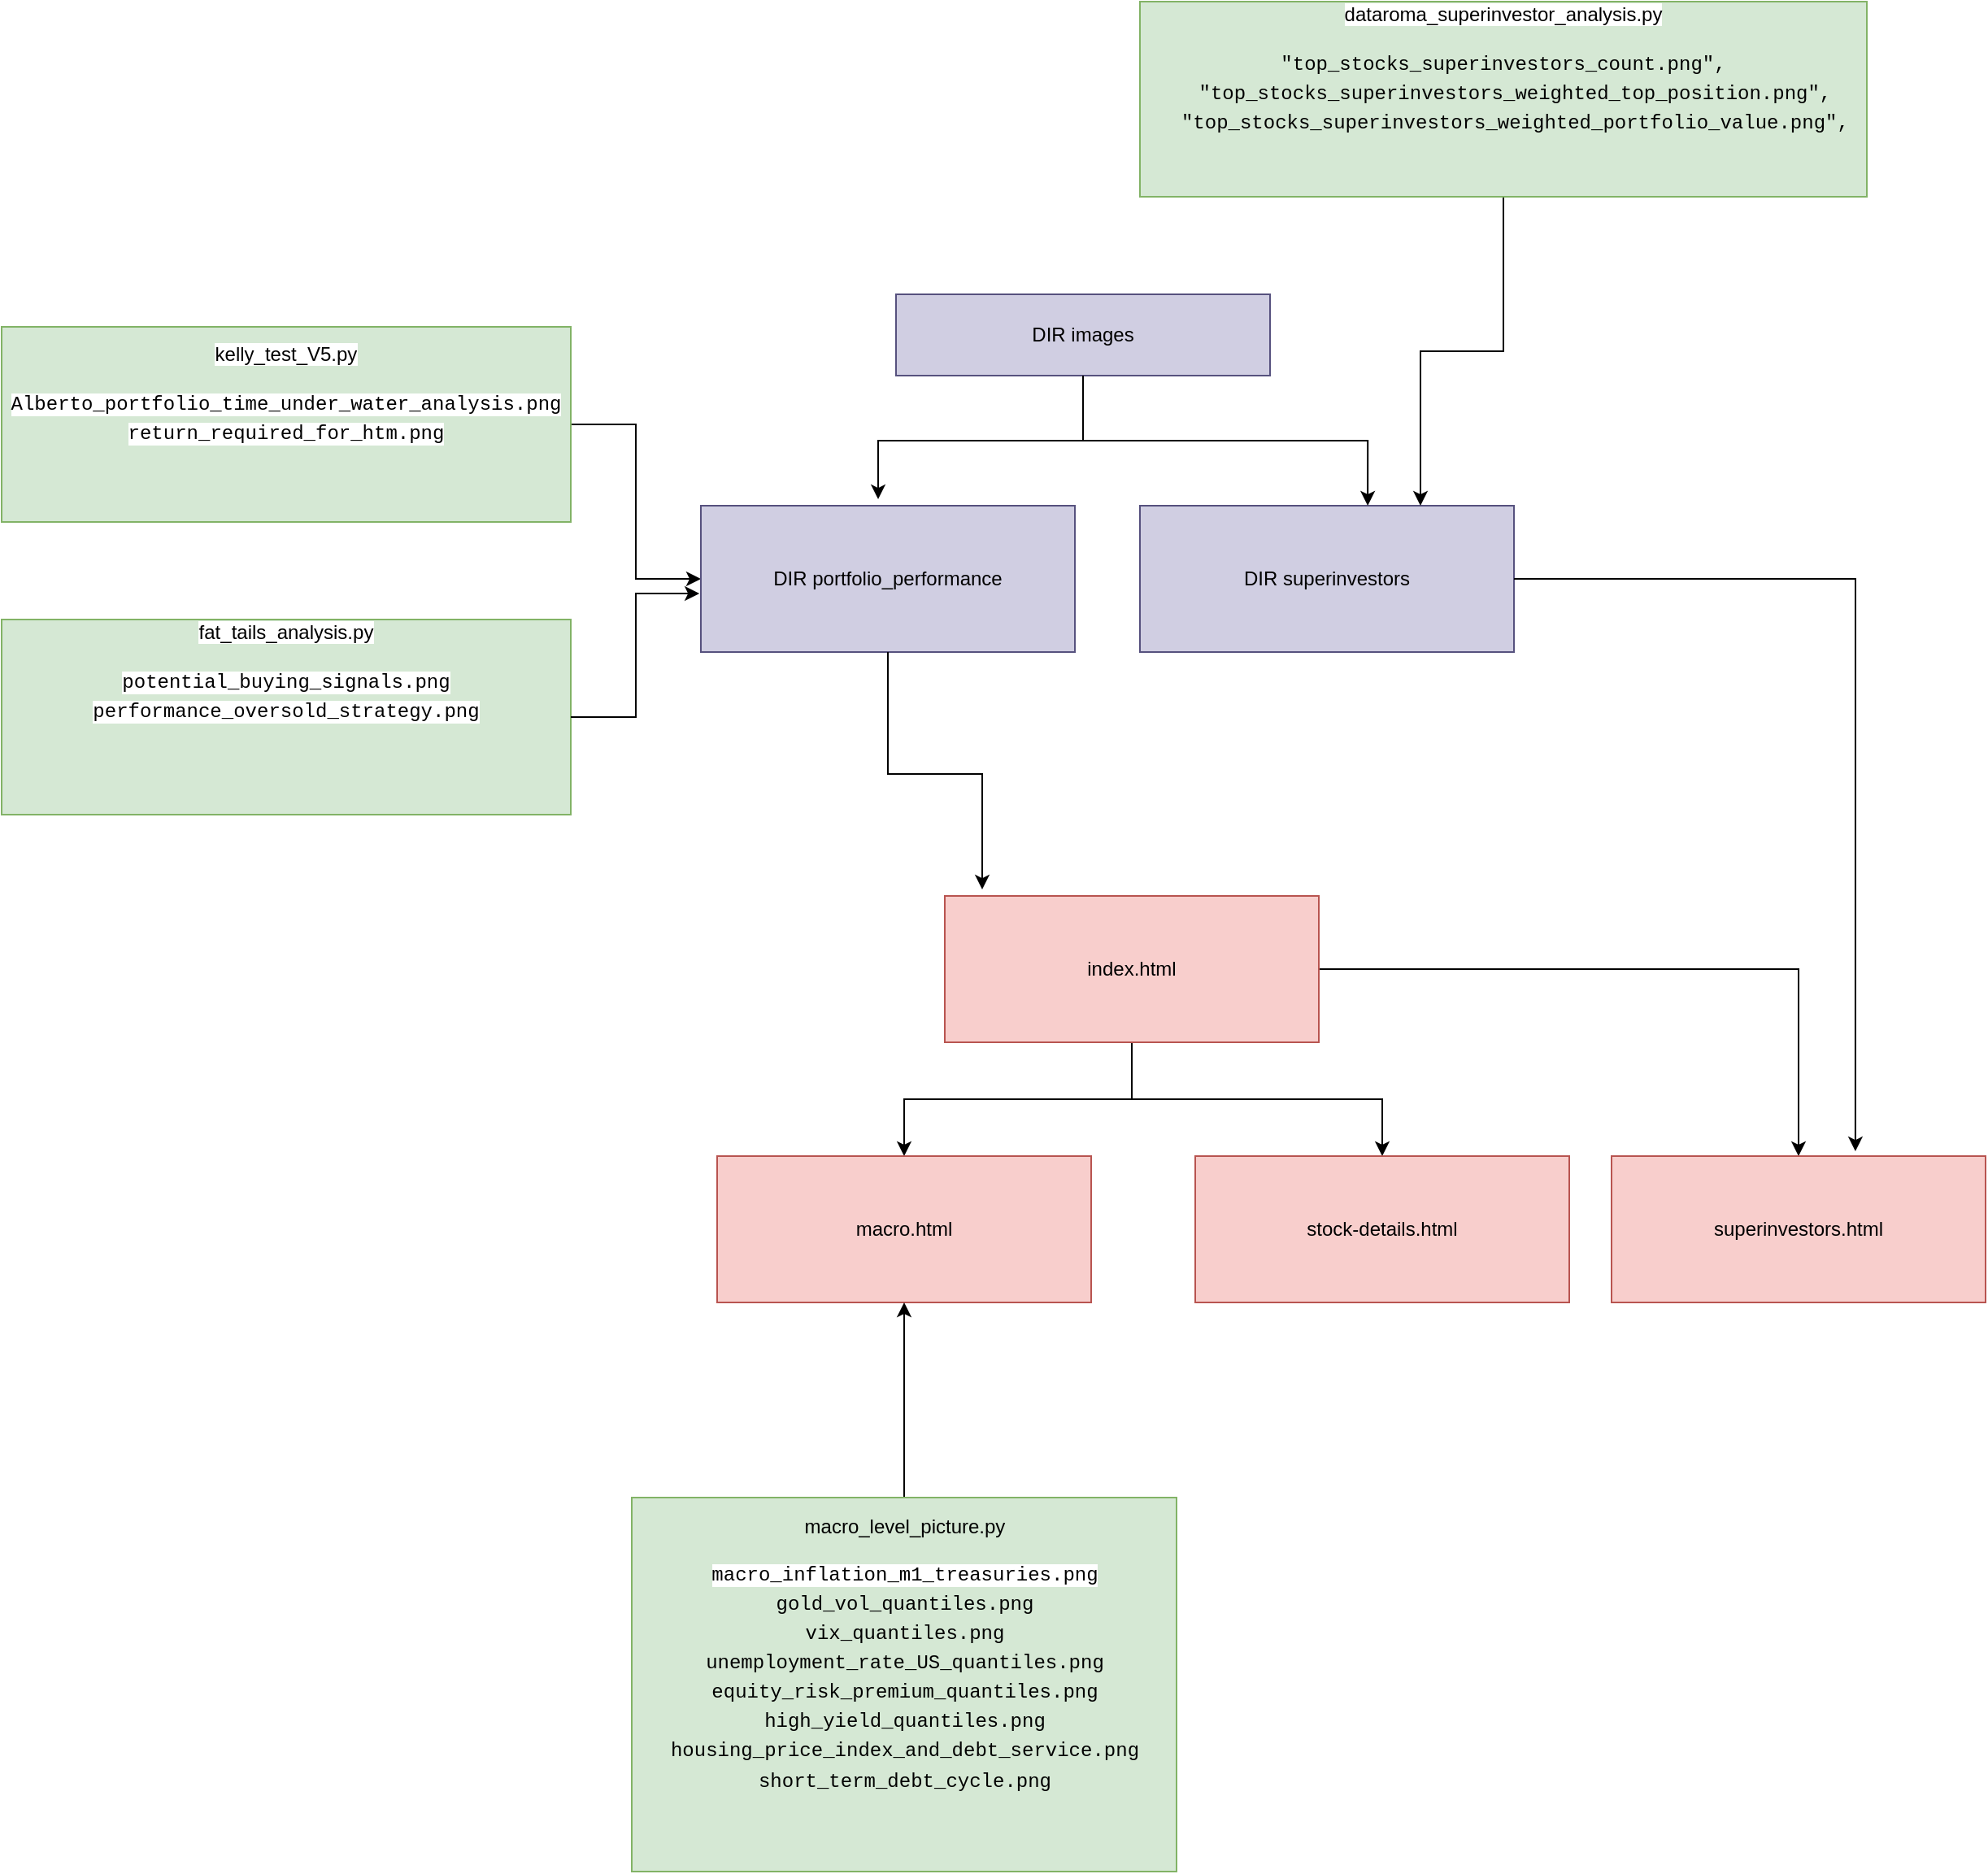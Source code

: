 <mxfile version="28.1.1">
  <diagram name="Pagina-1" id="lvl1MfsyTe2av9jehXKE">
    <mxGraphModel dx="2053" dy="2209" grid="1" gridSize="10" guides="1" tooltips="1" connect="1" arrows="1" fold="1" page="1" pageScale="1" pageWidth="827" pageHeight="1169" math="0" shadow="0">
      <root>
        <mxCell id="0" />
        <mxCell id="1" parent="0" />
        <mxCell id="qS3E-lX64KbO8UJ-B7r_-7" style="edgeStyle=orthogonalEdgeStyle;rounded=0;orthogonalLoop=1;jettySize=auto;html=1;entryX=0.5;entryY=0;entryDx=0;entryDy=0;" parent="1" source="qS3E-lX64KbO8UJ-B7r_-1" target="qS3E-lX64KbO8UJ-B7r_-3" edge="1">
          <mxGeometry relative="1" as="geometry" />
        </mxCell>
        <mxCell id="qS3E-lX64KbO8UJ-B7r_-8" style="edgeStyle=orthogonalEdgeStyle;rounded=0;orthogonalLoop=1;jettySize=auto;html=1;entryX=0.5;entryY=0;entryDx=0;entryDy=0;" parent="1" source="qS3E-lX64KbO8UJ-B7r_-1" target="qS3E-lX64KbO8UJ-B7r_-4" edge="1">
          <mxGeometry relative="1" as="geometry" />
        </mxCell>
        <mxCell id="O29fCvzVPqXOYrTr3ZMY-15" style="edgeStyle=orthogonalEdgeStyle;rounded=0;orthogonalLoop=1;jettySize=auto;html=1;" edge="1" parent="1" source="qS3E-lX64KbO8UJ-B7r_-1" target="O29fCvzVPqXOYrTr3ZMY-14">
          <mxGeometry relative="1" as="geometry" />
        </mxCell>
        <mxCell id="qS3E-lX64KbO8UJ-B7r_-1" value="index.html" style="rounded=0;whiteSpace=wrap;html=1;fillColor=#f8cecc;strokeColor=#b85450;" parent="1" vertex="1">
          <mxGeometry x="260" y="240" width="230" height="90" as="geometry" />
        </mxCell>
        <mxCell id="qS3E-lX64KbO8UJ-B7r_-3" value="macro.html" style="rounded=0;whiteSpace=wrap;html=1;fillColor=#f8cecc;strokeColor=#b85450;" parent="1" vertex="1">
          <mxGeometry x="120" y="400" width="230" height="90" as="geometry" />
        </mxCell>
        <mxCell id="qS3E-lX64KbO8UJ-B7r_-4" value="stock-details.html" style="rounded=0;whiteSpace=wrap;html=1;fillColor=#f8cecc;strokeColor=#b85450;" parent="1" vertex="1">
          <mxGeometry x="414" y="400" width="230" height="90" as="geometry" />
        </mxCell>
        <mxCell id="qS3E-lX64KbO8UJ-B7r_-6" style="edgeStyle=orthogonalEdgeStyle;rounded=0;orthogonalLoop=1;jettySize=auto;html=1;entryX=0.5;entryY=1;entryDx=0;entryDy=0;" parent="1" source="qS3E-lX64KbO8UJ-B7r_-5" target="qS3E-lX64KbO8UJ-B7r_-3" edge="1">
          <mxGeometry relative="1" as="geometry">
            <mxPoint x="235" y="500" as="targetPoint" />
          </mxGeometry>
        </mxCell>
        <mxCell id="qS3E-lX64KbO8UJ-B7r_-5" value="macro_level_picture.py&lt;div&gt;&lt;br&gt;&lt;/div&gt;&lt;div&gt;&lt;div style=&quot;font-family: Menlo, Monaco, &amp;quot;Courier New&amp;quot;, monospace; line-height: 18px; white-space: pre;&quot;&gt;&lt;font style=&quot;color: rgb(0, 0, 0); background-color: light-dark(#ffffff, var(--ge-dark-color, #121212));&quot;&gt;macro_inflation_m1_treasuries.png&lt;/font&gt;&lt;/div&gt;&lt;/div&gt;&lt;div style=&quot;line-height: 18px;&quot;&gt;&lt;font style=&quot;background-color: light-dark(#ffffff, var(--ge-dark-color, #121212));&quot;&gt;&lt;div style=&quot;font-family: Menlo, Monaco, &amp;quot;Courier New&amp;quot;, monospace; white-space: pre; color: light-dark(rgb(0, 0, 0), rgb(237, 237, 237)); line-height: 18px;&quot;&gt;gold_vol_quantiles.png&lt;/div&gt;&lt;div style=&quot;line-height: 18px;&quot;&gt;&lt;div style=&quot;font-family: Menlo, Monaco, &amp;quot;Courier New&amp;quot;, monospace; white-space: pre; color: light-dark(rgb(0, 0, 0), rgb(237, 237, 237)); line-height: 18px;&quot;&gt;vix_quantiles.png&lt;/div&gt;&lt;div style=&quot;line-height: 18px;&quot;&gt;&lt;div style=&quot;font-family: Menlo, Monaco, &amp;quot;Courier New&amp;quot;, monospace; white-space: pre; line-height: 18px;&quot;&gt;&lt;font style=&quot;color: rgb(0, 0, 0);&quot;&gt;unemployment_rate_&lt;/font&gt;&lt;span&gt;&lt;font style=&quot;color: rgb(0, 0, 0);&quot;&gt;US_quantiles.png&lt;/font&gt;&lt;/span&gt;&lt;/div&gt;&lt;div style=&quot;line-height: 18px;&quot;&gt;&lt;div style=&quot;font-family: Menlo, Monaco, &amp;quot;Courier New&amp;quot;, monospace; white-space: pre; line-height: 18px;&quot;&gt;&lt;span&gt;&lt;font style=&quot;color: rgb(0, 0, 0);&quot;&gt;equity_risk_premium_quantiles.png&lt;/font&gt;&lt;/span&gt;&lt;/div&gt;&lt;div style=&quot;line-height: 18px;&quot;&gt;&lt;div style=&quot;font-family: Menlo, Monaco, &amp;quot;Courier New&amp;quot;, monospace; white-space: pre; line-height: 18px; color: rgb(204, 204, 204);&quot;&gt;&lt;span style=&quot;color: rgb(206, 145, 120);&quot;&gt;&lt;font style=&quot;color: rgb(0, 0, 0);&quot;&gt;high_yield_quantiles.png&lt;/font&gt;&lt;/span&gt;&lt;/div&gt;&lt;div style=&quot;line-height: 18px; color: rgb(204, 204, 204);&quot;&gt;&lt;div style=&quot;color: light-dark(rgb(204, 204, 204), rgb(62, 62, 62)); font-family: Menlo, Monaco, &amp;quot;Courier New&amp;quot;, monospace; white-space: pre; line-height: 18px;&quot;&gt;&lt;span style=&quot;color: rgb(206, 145, 120);&quot;&gt;&lt;font style=&quot;color: rgb(0, 0, 0);&quot;&gt;housing_price_index_and_debt_service.png&lt;/font&gt;&lt;/span&gt;&lt;/div&gt;&lt;div style=&quot;line-height: 18px;&quot;&gt;&lt;span style=&quot;color: rgb(206, 145, 120);&quot;&gt;&lt;font style=&quot;color: rgb(0, 0, 0);&quot;&gt;&lt;font face=&quot;Menlo, Monaco, Courier New, monospace&quot;&gt;&lt;span style=&quot;white-space: pre;&quot;&gt;short_term_debt_cycle.png&lt;/span&gt;&lt;/font&gt;&lt;/font&gt;&lt;/span&gt;&lt;/div&gt;&lt;/div&gt;&lt;/div&gt;&lt;/div&gt;&lt;/div&gt;&lt;/div&gt;&lt;/font&gt;&lt;/div&gt;&lt;div style=&quot;font-family: Menlo, Monaco, &amp;quot;Courier New&amp;quot;, monospace; line-height: 18px; white-space: pre;&quot;&gt;&lt;font style=&quot;color: rgb(0, 0, 0);&quot;&gt;&lt;br&gt;&lt;/font&gt;&lt;/div&gt;&lt;div style=&quot;font-family: Menlo, Monaco, &amp;quot;Courier New&amp;quot;, monospace; line-height: 18px; white-space: pre;&quot;&gt;&lt;font style=&quot;color: rgb(0, 0, 0);&quot;&gt;&lt;br&gt;&lt;/font&gt;&lt;/div&gt;" style="rounded=0;whiteSpace=wrap;html=1;fillColor=#d5e8d4;strokeColor=#82b366;" parent="1" vertex="1">
          <mxGeometry x="67.5" y="610" width="335" height="230" as="geometry" />
        </mxCell>
        <mxCell id="O29fCvzVPqXOYrTr3ZMY-5" style="edgeStyle=orthogonalEdgeStyle;rounded=0;orthogonalLoop=1;jettySize=auto;html=1;entryX=0;entryY=0.5;entryDx=0;entryDy=0;" edge="1" parent="1" source="O29fCvzVPqXOYrTr3ZMY-1" target="O29fCvzVPqXOYrTr3ZMY-4">
          <mxGeometry relative="1" as="geometry" />
        </mxCell>
        <mxCell id="O29fCvzVPqXOYrTr3ZMY-1" value="&lt;span style=&quot;background-color: light-dark(#ffffff, var(--ge-dark-color, #121212));&quot;&gt;kelly_test_V5.py&lt;/span&gt;&lt;div&gt;&lt;span style=&quot;background-color: light-dark(#ffffff, var(--ge-dark-color, #121212));&quot;&gt;&lt;br&gt;&lt;/span&gt;&lt;/div&gt;&lt;div&gt;&lt;div style=&quot;font-family: Menlo, Monaco, &amp;quot;Courier New&amp;quot;, monospace; line-height: 18px; white-space: pre;&quot;&gt;&lt;div style=&quot;line-height: 18px;&quot;&gt;&lt;font style=&quot;background-color: light-dark(#ffffff, var(--ge-dark-color, #121212)); color: rgb(0, 0, 0);&quot;&gt;Alberto_portfolio_time_under_water_analysis.png&lt;/font&gt;&lt;/div&gt;&lt;div style=&quot;line-height: 18px;&quot;&gt;&lt;font style=&quot;color: rgb(0, 0, 0);&quot;&gt;&lt;div style=&quot;line-height: 18px;&quot;&gt;&lt;span style=&quot;background-color: light-dark(#ffffff, var(--ge-dark-color, #121212));&quot;&gt;return_required_for_htm.png&lt;/span&gt;&lt;/div&gt;&lt;/font&gt;&lt;/div&gt;&lt;/div&gt;&lt;/div&gt;&lt;div style=&quot;font-family: Menlo, Monaco, &amp;quot;Courier New&amp;quot;, monospace; line-height: 18px; white-space: pre;&quot;&gt;&lt;font style=&quot;color: rgb(0, 0, 0); background-color: light-dark(#ffffff, var(--ge-dark-color, #121212));&quot;&gt;&lt;br&gt;&lt;/font&gt;&lt;/div&gt;&lt;div style=&quot;font-family: Menlo, Monaco, &amp;quot;Courier New&amp;quot;, monospace; line-height: 18px; white-space: pre;&quot;&gt;&lt;font style=&quot;color: rgb(0, 0, 0);&quot;&gt;&lt;br&gt;&lt;/font&gt;&lt;/div&gt;" style="rounded=0;whiteSpace=wrap;html=1;strokeColor=#82b366;fillColor=#d5e8d4;" vertex="1" parent="1">
          <mxGeometry x="-320" y="-110" width="350" height="120" as="geometry" />
        </mxCell>
        <mxCell id="O29fCvzVPqXOYrTr3ZMY-3" value="DIR images" style="rounded=0;whiteSpace=wrap;html=1;fillColor=#d0cee2;strokeColor=#56517e;" vertex="1" parent="1">
          <mxGeometry x="230" y="-130" width="230" height="50" as="geometry" />
        </mxCell>
        <mxCell id="O29fCvzVPqXOYrTr3ZMY-4" value="DIR portfolio_performance" style="rounded=0;whiteSpace=wrap;html=1;fillColor=#d0cee2;strokeColor=#56517e;" vertex="1" parent="1">
          <mxGeometry x="110" width="230" height="90" as="geometry" />
        </mxCell>
        <mxCell id="O29fCvzVPqXOYrTr3ZMY-6" style="edgeStyle=orthogonalEdgeStyle;rounded=0;orthogonalLoop=1;jettySize=auto;html=1;entryX=0.474;entryY=-0.044;entryDx=0;entryDy=0;entryPerimeter=0;" edge="1" parent="1" source="O29fCvzVPqXOYrTr3ZMY-3" target="O29fCvzVPqXOYrTr3ZMY-4">
          <mxGeometry relative="1" as="geometry" />
        </mxCell>
        <mxCell id="O29fCvzVPqXOYrTr3ZMY-7" style="edgeStyle=orthogonalEdgeStyle;rounded=0;orthogonalLoop=1;jettySize=auto;html=1;entryX=0.1;entryY=-0.044;entryDx=0;entryDy=0;entryPerimeter=0;" edge="1" parent="1" source="O29fCvzVPqXOYrTr3ZMY-4" target="qS3E-lX64KbO8UJ-B7r_-1">
          <mxGeometry relative="1" as="geometry" />
        </mxCell>
        <mxCell id="O29fCvzVPqXOYrTr3ZMY-8" value="&lt;span style=&quot;background-color: light-dark(#ffffff, var(--ge-dark-color, #121212));&quot;&gt;fat_tails_analysis.py&lt;/span&gt;&lt;div&gt;&lt;span style=&quot;background-color: light-dark(#ffffff, var(--ge-dark-color, #121212));&quot;&gt;&lt;br&gt;&lt;/span&gt;&lt;/div&gt;&lt;div&gt;&lt;div style=&quot;font-family: Menlo, Monaco, &amp;quot;Courier New&amp;quot;, monospace; line-height: 18px; white-space: pre;&quot;&gt;&lt;div style=&quot;line-height: 18px;&quot;&gt;&lt;font style=&quot;background-color: light-dark(#ffffff, var(--ge-dark-color, #121212)); color: rgb(0, 0, 0);&quot;&gt;potential_buying_signals.png&lt;/font&gt;&lt;/div&gt;&lt;div style=&quot;line-height: 18px;&quot;&gt;&lt;font style=&quot;background-color: light-dark(#ffffff, var(--ge-dark-color, #121212)); color: rgb(0, 0, 0);&quot;&gt;performance_oversold_strategy.png&lt;/font&gt;&lt;/div&gt;&lt;div style=&quot;line-height: 18px;&quot;&gt;&lt;font style=&quot;color: rgb(0, 0, 0);&quot;&gt;&lt;div style=&quot;line-height: 18px;&quot;&gt;&lt;br&gt;&lt;/div&gt;&lt;/font&gt;&lt;/div&gt;&lt;/div&gt;&lt;/div&gt;&lt;div style=&quot;font-family: Menlo, Monaco, &amp;quot;Courier New&amp;quot;, monospace; line-height: 18px; white-space: pre;&quot;&gt;&lt;font style=&quot;color: rgb(0, 0, 0); background-color: light-dark(#ffffff, var(--ge-dark-color, #121212));&quot;&gt;&lt;br&gt;&lt;/font&gt;&lt;/div&gt;&lt;div style=&quot;font-family: Menlo, Monaco, &amp;quot;Courier New&amp;quot;, monospace; line-height: 18px; white-space: pre;&quot;&gt;&lt;font style=&quot;color: rgb(0, 0, 0);&quot;&gt;&lt;br&gt;&lt;/font&gt;&lt;/div&gt;" style="rounded=0;whiteSpace=wrap;html=1;strokeColor=#82b366;fillColor=#d5e8d4;" vertex="1" parent="1">
          <mxGeometry x="-320" y="70" width="350" height="120" as="geometry" />
        </mxCell>
        <mxCell id="O29fCvzVPqXOYrTr3ZMY-9" style="edgeStyle=orthogonalEdgeStyle;rounded=0;orthogonalLoop=1;jettySize=auto;html=1;entryX=-0.004;entryY=0.6;entryDx=0;entryDy=0;entryPerimeter=0;" edge="1" parent="1" source="O29fCvzVPqXOYrTr3ZMY-8" target="O29fCvzVPqXOYrTr3ZMY-4">
          <mxGeometry relative="1" as="geometry" />
        </mxCell>
        <mxCell id="O29fCvzVPqXOYrTr3ZMY-10" value="DIR superinvestors" style="rounded=0;whiteSpace=wrap;html=1;fillColor=#d0cee2;strokeColor=#56517e;" vertex="1" parent="1">
          <mxGeometry x="380" width="230" height="90" as="geometry" />
        </mxCell>
        <mxCell id="O29fCvzVPqXOYrTr3ZMY-11" style="edgeStyle=orthogonalEdgeStyle;rounded=0;orthogonalLoop=1;jettySize=auto;html=1;entryX=0.609;entryY=0;entryDx=0;entryDy=0;entryPerimeter=0;" edge="1" parent="1" source="O29fCvzVPqXOYrTr3ZMY-3" target="O29fCvzVPqXOYrTr3ZMY-10">
          <mxGeometry relative="1" as="geometry" />
        </mxCell>
        <mxCell id="O29fCvzVPqXOYrTr3ZMY-13" style="edgeStyle=orthogonalEdgeStyle;rounded=0;orthogonalLoop=1;jettySize=auto;html=1;entryX=0.75;entryY=0;entryDx=0;entryDy=0;" edge="1" parent="1" source="O29fCvzVPqXOYrTr3ZMY-12" target="O29fCvzVPqXOYrTr3ZMY-10">
          <mxGeometry relative="1" as="geometry" />
        </mxCell>
        <mxCell id="O29fCvzVPqXOYrTr3ZMY-12" value="&lt;span style=&quot;background-color: light-dark(#ffffff, var(--ge-dark-color, #121212));&quot;&gt;dataroma_superinvestor_analysis.py&lt;/span&gt;&lt;div&gt;&lt;span style=&quot;background-color: light-dark(#ffffff, var(--ge-dark-color, #121212));&quot;&gt;&lt;br&gt;&lt;/span&gt;&lt;/div&gt;&lt;div&gt;&lt;div style=&quot;font-family: Menlo, Monaco, &amp;quot;Courier New&amp;quot;, monospace; line-height: 18px; white-space: pre;&quot;&gt;&lt;div style=&quot;line-height: 18px;&quot;&gt;&lt;div style=&quot;line-height: 18px;&quot;&gt;&lt;div style=&quot;&quot;&gt;&lt;span&gt;&lt;font style=&quot;color: rgb(0, 0, 0);&quot;&gt;&quot;top_stocks_superinvestors_count.png&quot;,&lt;/font&gt;&lt;/span&gt;&lt;/div&gt;&lt;div style=&quot;&quot;&gt;&lt;span&gt;&lt;font style=&quot;color: rgb(0, 0, 0);&quot;&gt;  &quot;top_stocks_superinvestors_weighted_top_position.png&quot;,&lt;/font&gt;&lt;/span&gt;&lt;/div&gt;&lt;div style=&quot;&quot;&gt;&lt;span&gt;&lt;font style=&quot;color: rgb(0, 0, 0);&quot;&gt;  &quot;top_stocks_superinvestors_weighted_portfolio_value.png&quot;,&lt;/font&gt;&lt;/span&gt;&lt;/div&gt;&lt;/div&gt;&lt;/div&gt;&lt;/div&gt;&lt;/div&gt;&lt;div style=&quot;font-family: Menlo, Monaco, &amp;quot;Courier New&amp;quot;, monospace; line-height: 18px; white-space: pre;&quot;&gt;&lt;font style=&quot;color: rgb(0, 0, 0); background-color: light-dark(#ffffff, var(--ge-dark-color, #121212));&quot;&gt;&lt;br&gt;&lt;/font&gt;&lt;/div&gt;&lt;div style=&quot;font-family: Menlo, Monaco, &amp;quot;Courier New&amp;quot;, monospace; line-height: 18px; white-space: pre;&quot;&gt;&lt;font style=&quot;color: rgb(0, 0, 0);&quot;&gt;&lt;br&gt;&lt;/font&gt;&lt;/div&gt;" style="rounded=0;whiteSpace=wrap;html=1;strokeColor=#82b366;fillColor=#d5e8d4;" vertex="1" parent="1">
          <mxGeometry x="380" y="-310" width="447" height="120" as="geometry" />
        </mxCell>
        <mxCell id="O29fCvzVPqXOYrTr3ZMY-14" value="superinvestors.html" style="rounded=0;whiteSpace=wrap;html=1;fillColor=#f8cecc;strokeColor=#b85450;" vertex="1" parent="1">
          <mxGeometry x="670" y="400" width="230" height="90" as="geometry" />
        </mxCell>
        <mxCell id="O29fCvzVPqXOYrTr3ZMY-16" style="edgeStyle=orthogonalEdgeStyle;rounded=0;orthogonalLoop=1;jettySize=auto;html=1;entryX=0.652;entryY=-0.033;entryDx=0;entryDy=0;entryPerimeter=0;" edge="1" parent="1" source="O29fCvzVPqXOYrTr3ZMY-10" target="O29fCvzVPqXOYrTr3ZMY-14">
          <mxGeometry relative="1" as="geometry" />
        </mxCell>
      </root>
    </mxGraphModel>
  </diagram>
</mxfile>
